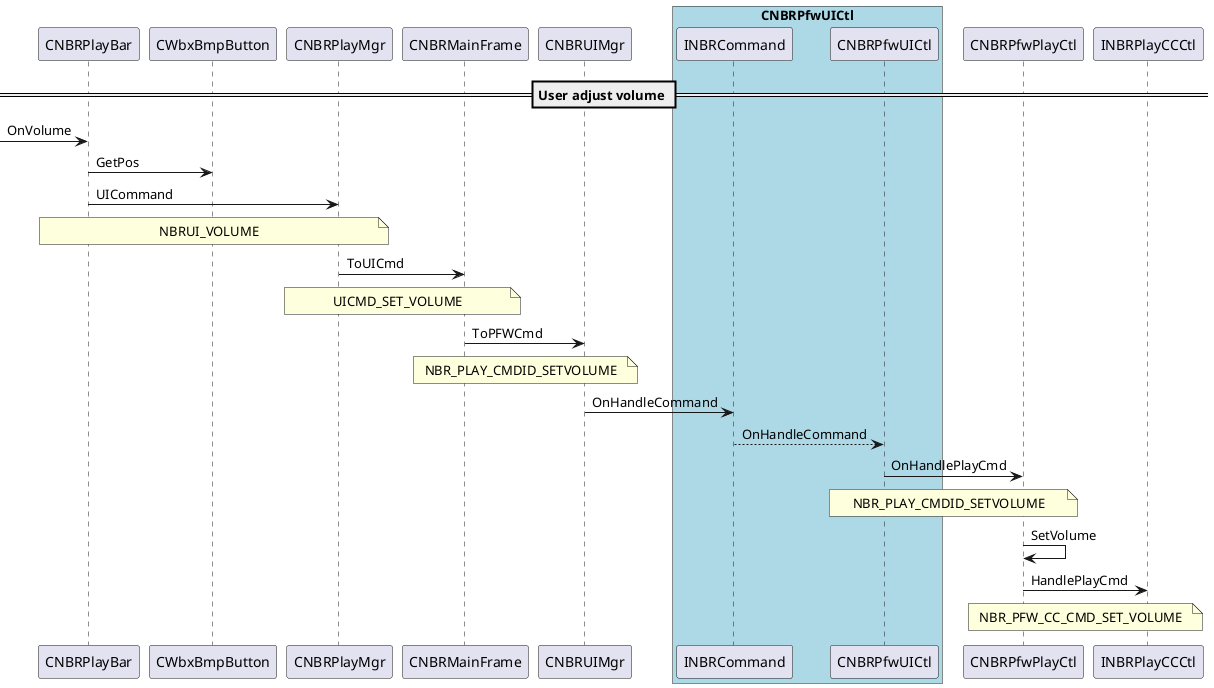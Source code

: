 @startuml

participant CNBRPlayBar
participant CWbxBmpButton
participant CNBRPlayMgr
participant CNBRMainFrame
participant CNBRUIMgr

box "CNBRPfwUICtl" #LightBlue
	participant INBRCommand
	participant CNBRPfwUICtl
end box

== User adjust volume ==

[-> CNBRPlayBar : OnVolume
CNBRPlayBar -> CWbxBmpButton : GetPos

CNBRPlayBar -> CNBRPlayMgr : UICommand
note over CNBRPlayBar, CNBRPlayMgr : NBRUI_VOLUME

CNBRPlayMgr -> CNBRMainFrame : ToUICmd
note over CNBRPlayMgr, CNBRMainFrame : UICMD_SET_VOLUME

CNBRMainFrame -> CNBRUIMgr : ToPFWCmd
note over CNBRMainFrame, CNBRUIMgr : NBR_PLAY_CMDID_SETVOLUME

CNBRUIMgr -> INBRCommand : OnHandleCommand
INBRCommand --> CNBRPfwUICtl : OnHandleCommand

CNBRPfwUICtl -> CNBRPfwPlayCtl : OnHandlePlayCmd
note over CNBRPfwUICtl, CNBRPfwPlayCtl : NBR_PLAY_CMDID_SETVOLUME

CNBRPfwPlayCtl -> CNBRPfwPlayCtl : SetVolume
CNBRPfwPlayCtl -> INBRPlayCCCtl : HandlePlayCmd
note over CNBRPfwPlayCtl, INBRPlayCCCtl : NBR_PFW_CC_CMD_SET_VOLUME

@enduml